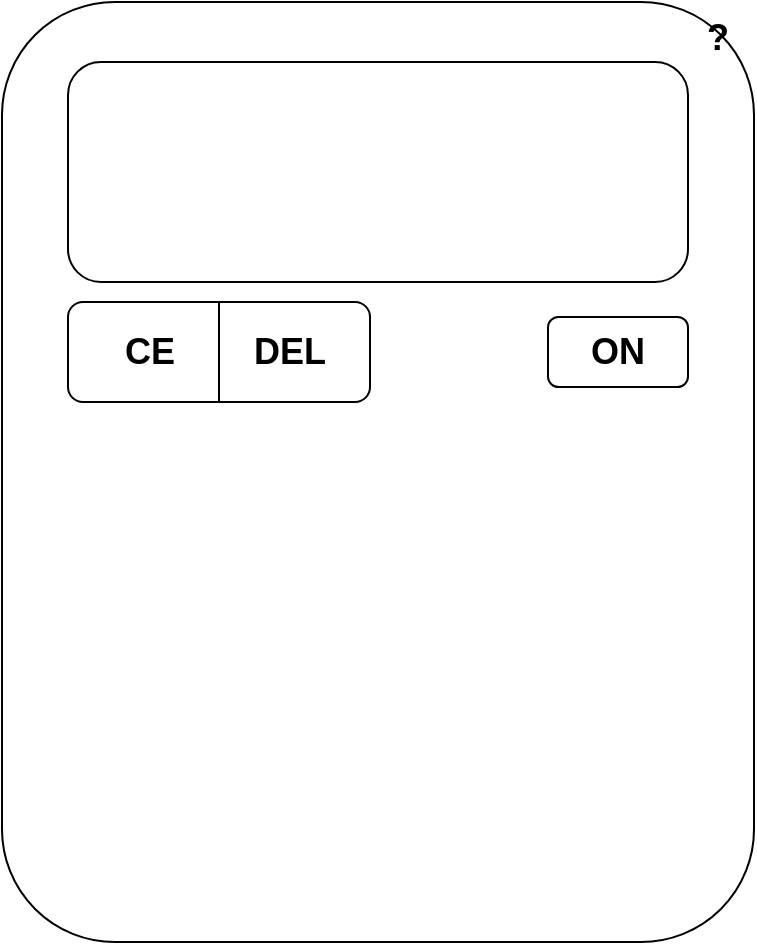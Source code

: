 <mxfile version="14.1.1" type="github">
  <diagram id="obmalHlAoBQwvRogUrdl" name="Page-1">
    <mxGraphModel dx="716" dy="361" grid="1" gridSize="10" guides="1" tooltips="1" connect="1" arrows="1" fold="1" page="1" pageScale="1" pageWidth="827" pageHeight="1169" math="0" shadow="0">
      <root>
        <mxCell id="0" />
        <mxCell id="1" parent="0" />
        <mxCell id="tR6j3zLINmBn2Jut2dCj-3" value="" style="rounded=1;whiteSpace=wrap;html=1;" vertex="1" parent="1">
          <mxGeometry x="226" y="40" width="376" height="470" as="geometry" />
        </mxCell>
        <mxCell id="tR6j3zLINmBn2Jut2dCj-4" value="" style="rounded=1;whiteSpace=wrap;html=1;" vertex="1" parent="1">
          <mxGeometry x="259" y="70" width="310" height="110" as="geometry" />
        </mxCell>
        <mxCell id="tR6j3zLINmBn2Jut2dCj-5" value="" style="rounded=1;whiteSpace=wrap;html=1;" vertex="1" parent="1">
          <mxGeometry x="259" y="190" width="151" height="50" as="geometry" />
        </mxCell>
        <mxCell id="tR6j3zLINmBn2Jut2dCj-8" value="" style="endArrow=none;html=1;entryX=0.5;entryY=0;entryDx=0;entryDy=0;exitX=0.5;exitY=1;exitDx=0;exitDy=0;" edge="1" parent="1" source="tR6j3zLINmBn2Jut2dCj-5" target="tR6j3zLINmBn2Jut2dCj-5">
          <mxGeometry width="50" height="50" relative="1" as="geometry">
            <mxPoint x="423" y="250" as="sourcePoint" />
            <mxPoint x="423" y="200" as="targetPoint" />
          </mxGeometry>
        </mxCell>
        <mxCell id="tR6j3zLINmBn2Jut2dCj-10" value="&lt;b&gt;&lt;font style=&quot;font-size: 18px&quot;&gt;CE&lt;/font&gt;&lt;/b&gt;" style="text;html=1;strokeColor=none;fillColor=none;align=center;verticalAlign=middle;whiteSpace=wrap;rounded=0;" vertex="1" parent="1">
          <mxGeometry x="270" y="202.5" width="60" height="25" as="geometry" />
        </mxCell>
        <mxCell id="tR6j3zLINmBn2Jut2dCj-11" value="&lt;b&gt;&lt;font style=&quot;font-size: 18px&quot;&gt;DEL&lt;/font&gt;&lt;/b&gt;" style="text;html=1;strokeColor=none;fillColor=none;align=center;verticalAlign=middle;whiteSpace=wrap;rounded=0;" vertex="1" parent="1">
          <mxGeometry x="340" y="202.5" width="60" height="25" as="geometry" />
        </mxCell>
        <mxCell id="tR6j3zLINmBn2Jut2dCj-12" value="" style="rounded=1;whiteSpace=wrap;html=1;" vertex="1" parent="1">
          <mxGeometry x="499" y="197.5" width="70" height="35" as="geometry" />
        </mxCell>
        <mxCell id="tR6j3zLINmBn2Jut2dCj-14" value="&lt;b&gt;&lt;font style=&quot;font-size: 18px&quot;&gt;ON&lt;/font&gt;&lt;/b&gt;" style="text;html=1;strokeColor=none;fillColor=none;align=center;verticalAlign=middle;whiteSpace=wrap;rounded=0;" vertex="1" parent="1">
          <mxGeometry x="504" y="202.5" width="60" height="25" as="geometry" />
        </mxCell>
        <mxCell id="tR6j3zLINmBn2Jut2dCj-16" value="&lt;span style=&quot;font-size: 18px&quot;&gt;&lt;b&gt;?&lt;/b&gt;&lt;/span&gt;" style="text;html=1;strokeColor=none;fillColor=none;align=center;verticalAlign=middle;whiteSpace=wrap;rounded=0;" vertex="1" parent="1">
          <mxGeometry x="569" y="45" width="30" height="25" as="geometry" />
        </mxCell>
      </root>
    </mxGraphModel>
  </diagram>
</mxfile>
